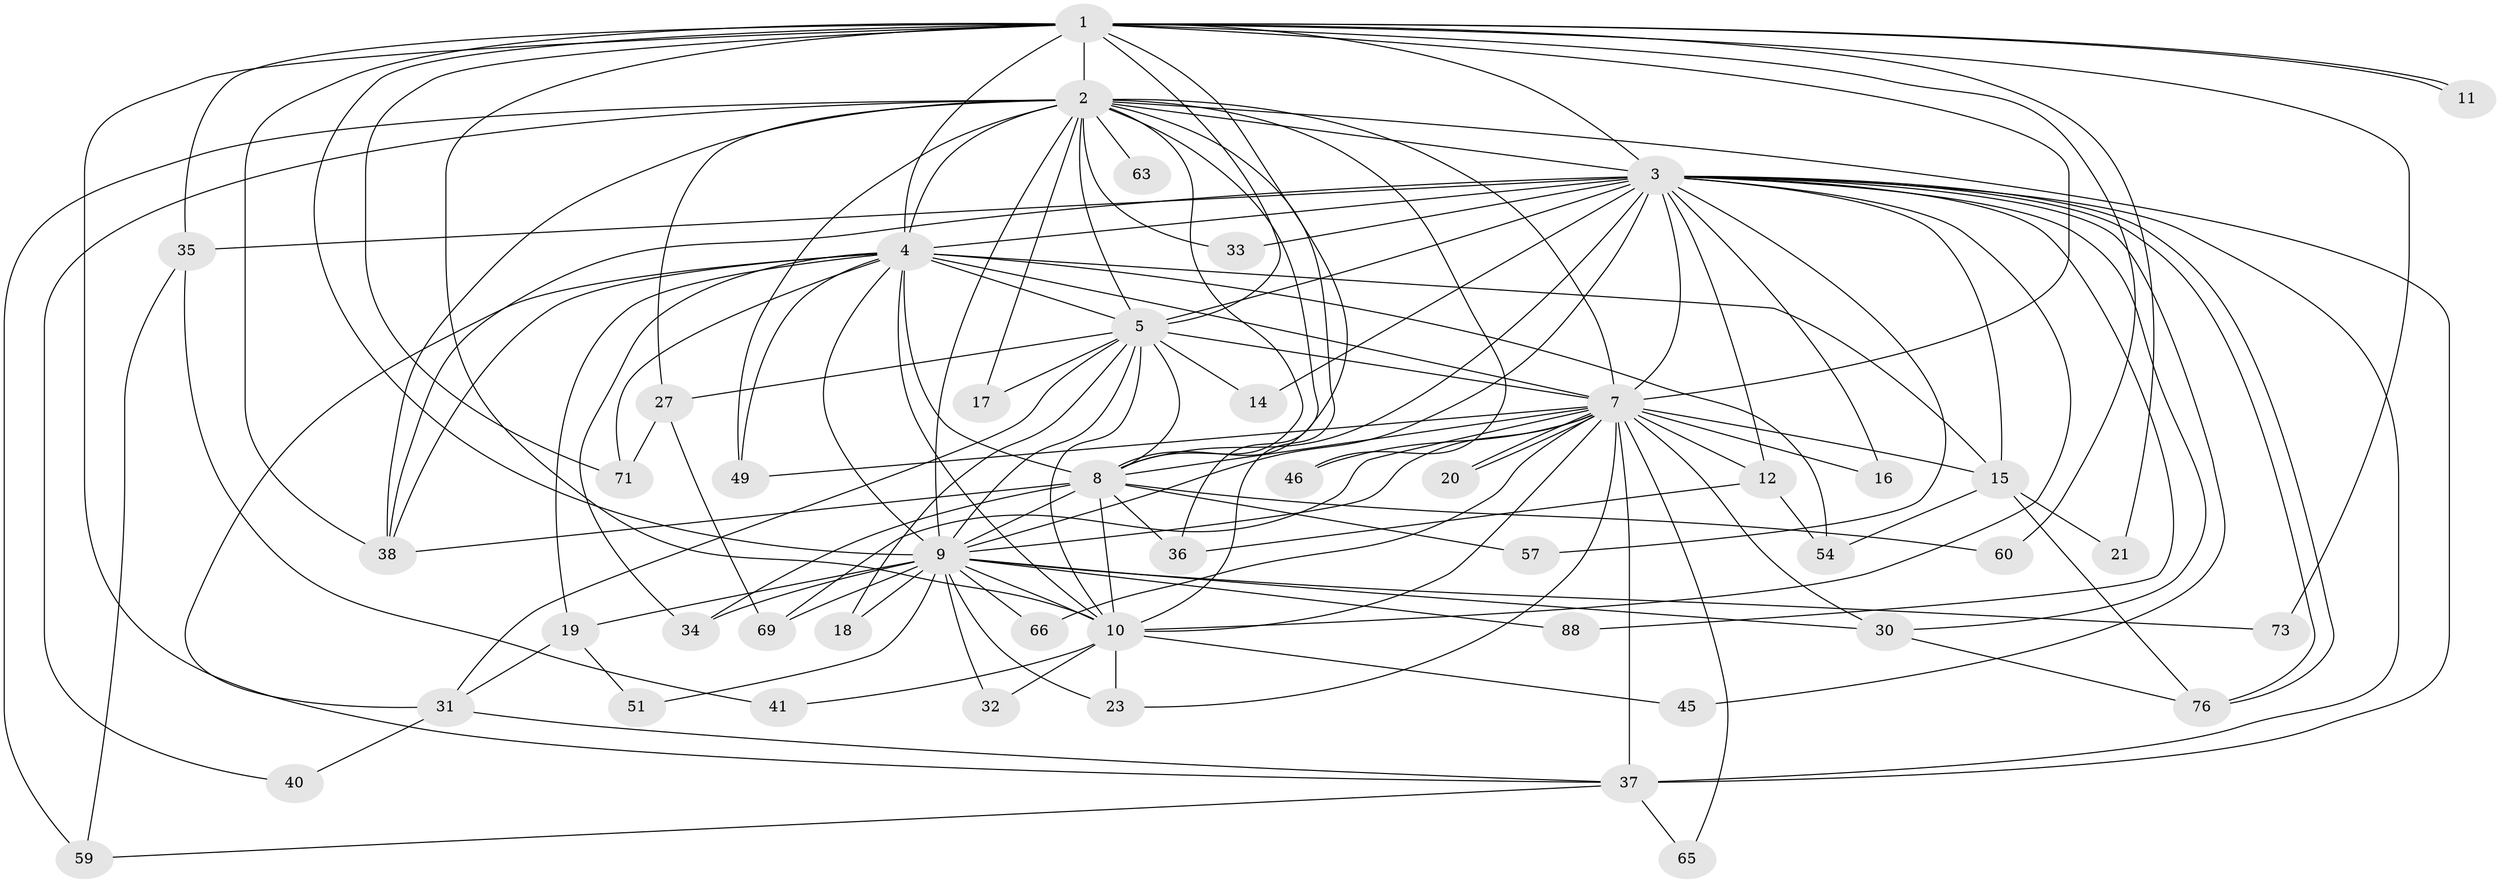 // original degree distribution, {26: 0.010309278350515464, 17: 0.010309278350515464, 25: 0.020618556701030927, 28: 0.010309278350515464, 16: 0.010309278350515464, 15: 0.020618556701030927, 18: 0.010309278350515464, 21: 0.010309278350515464, 2: 0.5567010309278351, 4: 0.09278350515463918, 3: 0.18556701030927836, 6: 0.020618556701030927, 5: 0.030927835051546393, 7: 0.010309278350515464}
// Generated by graph-tools (version 1.1) at 2025/13/03/09/25 04:13:45]
// undirected, 48 vertices, 132 edges
graph export_dot {
graph [start="1"]
  node [color=gray90,style=filled];
  1 [super="+24"];
  2 [super="+13+6+90"];
  3;
  4 [super="+25+87+86+78+47+70+64+58+53"];
  5;
  7;
  8 [super="+67+43+26"];
  9 [super="+39"];
  10 [super="+80"];
  11;
  12;
  14;
  15 [super="+44"];
  16;
  17;
  18;
  19 [super="+84"];
  20;
  21;
  23 [super="+93"];
  27;
  30 [super="+97"];
  31;
  32;
  33;
  34;
  35 [super="+82"];
  36;
  37 [super="+81+68+50+74"];
  38 [super="+75+48"];
  40;
  41;
  45;
  46;
  49 [super="+56"];
  51;
  54 [super="+92+62"];
  57;
  59;
  60;
  63;
  65;
  66;
  69;
  71 [super="+94+77"];
  73;
  76 [super="+91"];
  88;
  1 -- 2 [weight=5];
  1 -- 3;
  1 -- 4 [weight=2];
  1 -- 5;
  1 -- 7;
  1 -- 8 [weight=2];
  1 -- 9;
  1 -- 10 [weight=2];
  1 -- 11;
  1 -- 11;
  1 -- 21;
  1 -- 35 [weight=2];
  1 -- 37;
  1 -- 38;
  1 -- 60;
  1 -- 71 [weight=2];
  1 -- 73;
  2 -- 3 [weight=2];
  2 -- 4 [weight=3];
  2 -- 5 [weight=2];
  2 -- 7 [weight=3];
  2 -- 8 [weight=2];
  2 -- 9 [weight=2];
  2 -- 10 [weight=2];
  2 -- 27;
  2 -- 33;
  2 -- 36;
  2 -- 46;
  2 -- 63 [weight=2];
  2 -- 40;
  2 -- 37;
  2 -- 38;
  2 -- 17;
  2 -- 49;
  2 -- 59;
  3 -- 4;
  3 -- 5;
  3 -- 7;
  3 -- 8 [weight=3];
  3 -- 9;
  3 -- 10;
  3 -- 12;
  3 -- 14;
  3 -- 15;
  3 -- 16;
  3 -- 33;
  3 -- 35;
  3 -- 45;
  3 -- 57;
  3 -- 76;
  3 -- 76;
  3 -- 88;
  3 -- 37;
  3 -- 30;
  3 -- 38;
  4 -- 5;
  4 -- 7;
  4 -- 8 [weight=5];
  4 -- 9 [weight=2];
  4 -- 10 [weight=2];
  4 -- 15 [weight=2];
  4 -- 19;
  4 -- 71;
  4 -- 54 [weight=2];
  4 -- 49;
  4 -- 31;
  4 -- 38 [weight=2];
  4 -- 34;
  5 -- 7;
  5 -- 8 [weight=3];
  5 -- 9;
  5 -- 10;
  5 -- 14;
  5 -- 17;
  5 -- 18;
  5 -- 27;
  5 -- 31;
  7 -- 8 [weight=2];
  7 -- 9;
  7 -- 10;
  7 -- 12;
  7 -- 16;
  7 -- 20;
  7 -- 20;
  7 -- 23;
  7 -- 30;
  7 -- 37 [weight=2];
  7 -- 46;
  7 -- 49;
  7 -- 65;
  7 -- 66;
  7 -- 69;
  7 -- 15;
  8 -- 9;
  8 -- 10;
  8 -- 57;
  8 -- 60;
  8 -- 36;
  8 -- 38 [weight=2];
  8 -- 34;
  9 -- 10;
  9 -- 18;
  9 -- 19;
  9 -- 23;
  9 -- 30;
  9 -- 32;
  9 -- 34;
  9 -- 51;
  9 -- 66;
  9 -- 73;
  9 -- 88;
  9 -- 69;
  10 -- 32;
  10 -- 41;
  10 -- 45;
  10 -- 23;
  12 -- 36;
  12 -- 54;
  15 -- 21;
  15 -- 76;
  15 -- 54;
  19 -- 51;
  19 -- 31;
  27 -- 69;
  27 -- 71;
  30 -- 76;
  31 -- 40;
  31 -- 37;
  35 -- 41;
  35 -- 59;
  37 -- 65;
  37 -- 59;
}
